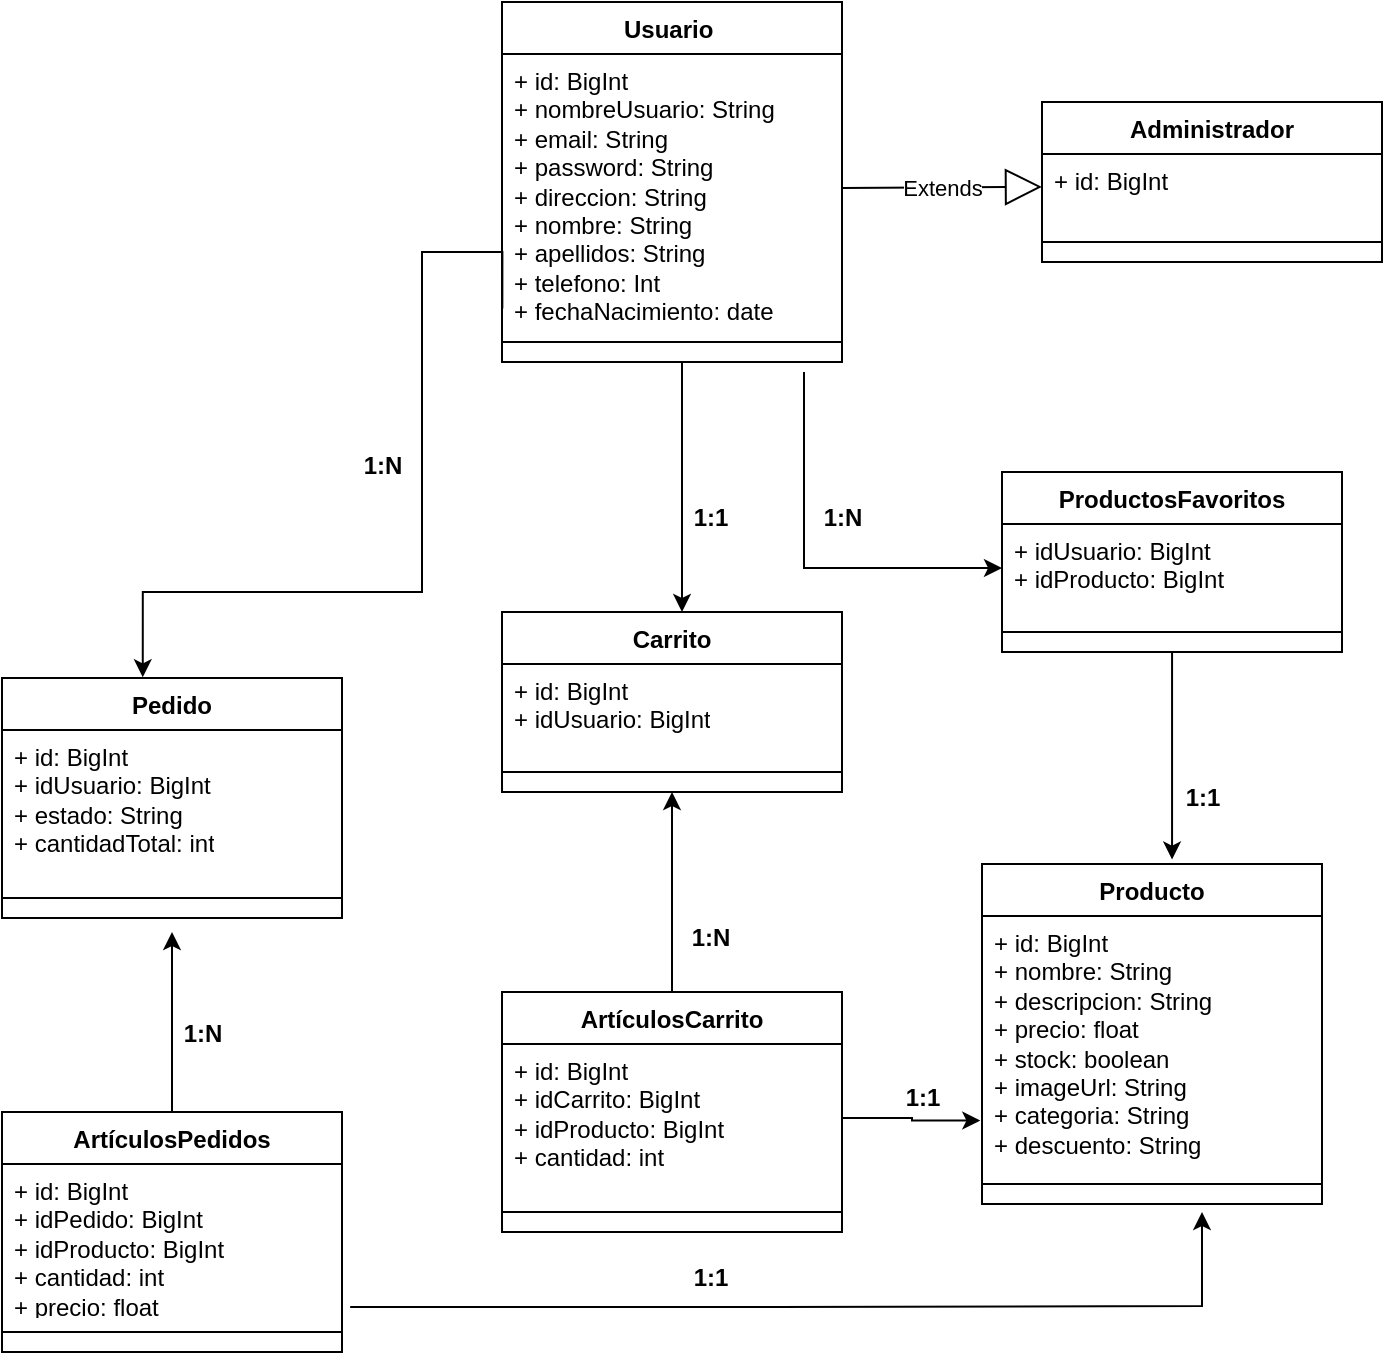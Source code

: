 <mxfile version="21.1.2" type="device">
  <diagram id="C5RBs43oDa-KdzZeNtuy" name="Page-1">
    <mxGraphModel dx="1512" dy="591" grid="1" gridSize="10" guides="1" tooltips="1" connect="1" arrows="1" fold="1" page="1" pageScale="1" pageWidth="827" pageHeight="1169" math="0" shadow="0">
      <root>
        <mxCell id="WIyWlLk6GJQsqaUBKTNV-0" />
        <mxCell id="WIyWlLk6GJQsqaUBKTNV-1" parent="WIyWlLk6GJQsqaUBKTNV-0" />
        <mxCell id="tiEbKvu741CBnpL1YOBj-60" value="" style="edgeStyle=orthogonalEdgeStyle;rounded=0;orthogonalLoop=1;jettySize=auto;html=1;" edge="1" parent="WIyWlLk6GJQsqaUBKTNV-1" source="tiEbKvu741CBnpL1YOBj-0">
          <mxGeometry relative="1" as="geometry">
            <mxPoint x="400" y="380" as="targetPoint" />
            <Array as="points">
              <mxPoint x="400" y="360" />
            </Array>
          </mxGeometry>
        </mxCell>
        <mxCell id="tiEbKvu741CBnpL1YOBj-0" value="Usuario&lt;span style=&quot;white-space: pre;&quot;&gt;	&lt;/span&gt;" style="swimlane;fontStyle=1;align=center;verticalAlign=top;childLayout=stackLayout;horizontal=1;startSize=26;horizontalStack=0;resizeParent=1;resizeParentMax=0;resizeLast=0;collapsible=1;marginBottom=0;whiteSpace=wrap;html=1;" vertex="1" parent="WIyWlLk6GJQsqaUBKTNV-1">
          <mxGeometry x="310" y="75" width="170" height="180" as="geometry" />
        </mxCell>
        <mxCell id="tiEbKvu741CBnpL1YOBj-1" value="+ id: BigInt&lt;br&gt;+ nombreUsuario: String&lt;br&gt;+ email: String&lt;br&gt;+ password: String&lt;br&gt;+ direccion: String&lt;br style=&quot;border-color: var(--border-color);&quot;&gt;+ nombre: String&lt;br style=&quot;border-color: var(--border-color);&quot;&gt;+ apellidos: String&lt;br style=&quot;border-color: var(--border-color);&quot;&gt;+ telefono: Int&lt;br style=&quot;border-color: var(--border-color);&quot;&gt;+ fechaNacimiento: date" style="text;strokeColor=none;fillColor=none;align=left;verticalAlign=top;spacingLeft=4;spacingRight=4;overflow=hidden;rotatable=0;points=[[0,0.5],[1,0.5]];portConstraint=eastwest;whiteSpace=wrap;html=1;" vertex="1" parent="tiEbKvu741CBnpL1YOBj-0">
          <mxGeometry y="26" width="170" height="134" as="geometry" />
        </mxCell>
        <mxCell id="tiEbKvu741CBnpL1YOBj-2" value="" style="line;strokeWidth=1;fillColor=none;align=left;verticalAlign=middle;spacingTop=-1;spacingLeft=3;spacingRight=3;rotatable=0;labelPosition=right;points=[];portConstraint=eastwest;strokeColor=inherit;" vertex="1" parent="tiEbKvu741CBnpL1YOBj-0">
          <mxGeometry y="160" width="170" height="20" as="geometry" />
        </mxCell>
        <mxCell id="tiEbKvu741CBnpL1YOBj-21" value="Producto" style="swimlane;fontStyle=1;align=center;verticalAlign=top;childLayout=stackLayout;horizontal=1;startSize=26;horizontalStack=0;resizeParent=1;resizeParentMax=0;resizeLast=0;collapsible=1;marginBottom=0;whiteSpace=wrap;html=1;" vertex="1" parent="WIyWlLk6GJQsqaUBKTNV-1">
          <mxGeometry x="550" y="506" width="170" height="170" as="geometry" />
        </mxCell>
        <mxCell id="tiEbKvu741CBnpL1YOBj-22" value="+ id: BigInt&lt;br&gt;+ nombre: String&lt;br&gt;+ descripcion: String&lt;br&gt;+ precio: float&lt;br&gt;+ stock: boolean&lt;br&gt;+ imageUrl: String&lt;br&gt;+ categoria: String&lt;br&gt;+ descuento: String" style="text;strokeColor=none;fillColor=none;align=left;verticalAlign=top;spacingLeft=4;spacingRight=4;overflow=hidden;rotatable=0;points=[[0,0.5],[1,0.5]];portConstraint=eastwest;whiteSpace=wrap;html=1;" vertex="1" parent="tiEbKvu741CBnpL1YOBj-21">
          <mxGeometry y="26" width="170" height="124" as="geometry" />
        </mxCell>
        <mxCell id="tiEbKvu741CBnpL1YOBj-23" value="" style="line;strokeWidth=1;fillColor=none;align=left;verticalAlign=middle;spacingTop=-1;spacingLeft=3;spacingRight=3;rotatable=0;labelPosition=right;points=[];portConstraint=eastwest;strokeColor=inherit;" vertex="1" parent="tiEbKvu741CBnpL1YOBj-21">
          <mxGeometry y="150" width="170" height="20" as="geometry" />
        </mxCell>
        <mxCell id="tiEbKvu741CBnpL1YOBj-66" value="" style="edgeStyle=orthogonalEdgeStyle;rounded=0;orthogonalLoop=1;jettySize=auto;html=1;exitX=0.5;exitY=0;exitDx=0;exitDy=0;entryX=0.5;entryY=1;entryDx=0;entryDy=0;" edge="1" parent="WIyWlLk6GJQsqaUBKTNV-1" source="tiEbKvu741CBnpL1YOBj-33" target="tiEbKvu741CBnpL1YOBj-29">
          <mxGeometry relative="1" as="geometry">
            <mxPoint x="340" y="540" as="sourcePoint" />
            <mxPoint x="395" y="520" as="targetPoint" />
            <Array as="points" />
          </mxGeometry>
        </mxCell>
        <mxCell id="tiEbKvu741CBnpL1YOBj-29" value="Carrito" style="swimlane;fontStyle=1;align=center;verticalAlign=top;childLayout=stackLayout;horizontal=1;startSize=26;horizontalStack=0;resizeParent=1;resizeParentMax=0;resizeLast=0;collapsible=1;marginBottom=0;whiteSpace=wrap;html=1;" vertex="1" parent="WIyWlLk6GJQsqaUBKTNV-1">
          <mxGeometry x="310" y="380" width="170" height="90" as="geometry" />
        </mxCell>
        <mxCell id="tiEbKvu741CBnpL1YOBj-30" value="+ id: BigInt&lt;br&gt;+ idUsuario: BigInt" style="text;strokeColor=none;fillColor=none;align=left;verticalAlign=top;spacingLeft=4;spacingRight=4;overflow=hidden;rotatable=0;points=[[0,0.5],[1,0.5]];portConstraint=eastwest;whiteSpace=wrap;html=1;" vertex="1" parent="tiEbKvu741CBnpL1YOBj-29">
          <mxGeometry y="26" width="170" height="44" as="geometry" />
        </mxCell>
        <mxCell id="tiEbKvu741CBnpL1YOBj-31" value="" style="line;strokeWidth=1;fillColor=none;align=left;verticalAlign=middle;spacingTop=-1;spacingLeft=3;spacingRight=3;rotatable=0;labelPosition=right;points=[];portConstraint=eastwest;strokeColor=inherit;" vertex="1" parent="tiEbKvu741CBnpL1YOBj-29">
          <mxGeometry y="70" width="170" height="20" as="geometry" />
        </mxCell>
        <mxCell id="tiEbKvu741CBnpL1YOBj-33" value="ArtículosCarrito" style="swimlane;fontStyle=1;align=center;verticalAlign=top;childLayout=stackLayout;horizontal=1;startSize=26;horizontalStack=0;resizeParent=1;resizeParentMax=0;resizeLast=0;collapsible=1;marginBottom=0;whiteSpace=wrap;html=1;" vertex="1" parent="WIyWlLk6GJQsqaUBKTNV-1">
          <mxGeometry x="310" y="570" width="170" height="120" as="geometry" />
        </mxCell>
        <mxCell id="tiEbKvu741CBnpL1YOBj-34" value="+ id: BigInt&lt;br&gt;+ idCarrito: BigInt&lt;br&gt;+ idProducto: BigInt&lt;br&gt;+ cantidad: int&lt;br&gt;&lt;br&gt;&amp;nbsp;" style="text;strokeColor=none;fillColor=none;align=left;verticalAlign=top;spacingLeft=4;spacingRight=4;overflow=hidden;rotatable=0;points=[[0,0.5],[1,0.5]];portConstraint=eastwest;whiteSpace=wrap;html=1;" vertex="1" parent="tiEbKvu741CBnpL1YOBj-33">
          <mxGeometry y="26" width="170" height="74" as="geometry" />
        </mxCell>
        <mxCell id="tiEbKvu741CBnpL1YOBj-35" value="" style="line;strokeWidth=1;fillColor=none;align=left;verticalAlign=middle;spacingTop=-1;spacingLeft=3;spacingRight=3;rotatable=0;labelPosition=right;points=[];portConstraint=eastwest;strokeColor=inherit;" vertex="1" parent="tiEbKvu741CBnpL1YOBj-33">
          <mxGeometry y="100" width="170" height="20" as="geometry" />
        </mxCell>
        <mxCell id="tiEbKvu741CBnpL1YOBj-38" value="Pedido" style="swimlane;fontStyle=1;align=center;verticalAlign=top;childLayout=stackLayout;horizontal=1;startSize=26;horizontalStack=0;resizeParent=1;resizeParentMax=0;resizeLast=0;collapsible=1;marginBottom=0;whiteSpace=wrap;html=1;" vertex="1" parent="WIyWlLk6GJQsqaUBKTNV-1">
          <mxGeometry x="60" y="413" width="170" height="120" as="geometry" />
        </mxCell>
        <mxCell id="tiEbKvu741CBnpL1YOBj-39" value="+ id: BigInt&lt;br&gt;+ idUsuario: BigInt&lt;br&gt;+ estado: String&lt;br&gt;+ cantidadTotal: int&lt;br&gt;&lt;br&gt;&amp;nbsp;" style="text;strokeColor=none;fillColor=none;align=left;verticalAlign=top;spacingLeft=4;spacingRight=4;overflow=hidden;rotatable=0;points=[[0,0.5],[1,0.5]];portConstraint=eastwest;whiteSpace=wrap;html=1;" vertex="1" parent="tiEbKvu741CBnpL1YOBj-38">
          <mxGeometry y="26" width="170" height="74" as="geometry" />
        </mxCell>
        <mxCell id="tiEbKvu741CBnpL1YOBj-40" value="" style="line;strokeWidth=1;fillColor=none;align=left;verticalAlign=middle;spacingTop=-1;spacingLeft=3;spacingRight=3;rotatable=0;labelPosition=right;points=[];portConstraint=eastwest;strokeColor=inherit;" vertex="1" parent="tiEbKvu741CBnpL1YOBj-38">
          <mxGeometry y="100" width="170" height="20" as="geometry" />
        </mxCell>
        <mxCell id="tiEbKvu741CBnpL1YOBj-42" value="ArtículosPedidos" style="swimlane;fontStyle=1;align=center;verticalAlign=top;childLayout=stackLayout;horizontal=1;startSize=26;horizontalStack=0;resizeParent=1;resizeParentMax=0;resizeLast=0;collapsible=1;marginBottom=0;whiteSpace=wrap;html=1;" vertex="1" parent="WIyWlLk6GJQsqaUBKTNV-1">
          <mxGeometry x="60" y="630" width="170" height="120" as="geometry" />
        </mxCell>
        <mxCell id="tiEbKvu741CBnpL1YOBj-43" value="+ id: BigInt&lt;br&gt;+ idPedido: BigInt&lt;br&gt;+ idProducto: BigInt&lt;br&gt;+ cantidad: int&lt;br&gt;+ precio: float&lt;br&gt;&amp;nbsp;" style="text;strokeColor=none;fillColor=none;align=left;verticalAlign=top;spacingLeft=4;spacingRight=4;overflow=hidden;rotatable=0;points=[[0,0.5],[1,0.5]];portConstraint=eastwest;whiteSpace=wrap;html=1;" vertex="1" parent="tiEbKvu741CBnpL1YOBj-42">
          <mxGeometry y="26" width="170" height="74" as="geometry" />
        </mxCell>
        <mxCell id="tiEbKvu741CBnpL1YOBj-44" value="" style="line;strokeWidth=1;fillColor=none;align=left;verticalAlign=middle;spacingTop=-1;spacingLeft=3;spacingRight=3;rotatable=0;labelPosition=right;points=[];portConstraint=eastwest;strokeColor=inherit;" vertex="1" parent="tiEbKvu741CBnpL1YOBj-42">
          <mxGeometry y="100" width="170" height="20" as="geometry" />
        </mxCell>
        <mxCell id="tiEbKvu741CBnpL1YOBj-73" value="" style="edgeStyle=orthogonalEdgeStyle;rounded=0;orthogonalLoop=1;jettySize=auto;html=1;entryX=0.559;entryY=-0.013;entryDx=0;entryDy=0;entryPerimeter=0;" edge="1" parent="WIyWlLk6GJQsqaUBKTNV-1" source="tiEbKvu741CBnpL1YOBj-46" target="tiEbKvu741CBnpL1YOBj-21">
          <mxGeometry relative="1" as="geometry" />
        </mxCell>
        <mxCell id="tiEbKvu741CBnpL1YOBj-46" value="ProductosFavoritos" style="swimlane;fontStyle=1;align=center;verticalAlign=top;childLayout=stackLayout;horizontal=1;startSize=26;horizontalStack=0;resizeParent=1;resizeParentMax=0;resizeLast=0;collapsible=1;marginBottom=0;whiteSpace=wrap;html=1;" vertex="1" parent="WIyWlLk6GJQsqaUBKTNV-1">
          <mxGeometry x="560" y="310" width="170" height="90" as="geometry" />
        </mxCell>
        <mxCell id="tiEbKvu741CBnpL1YOBj-47" value="+ idUsuario: BigInt&lt;br&gt;+ idProducto: BigInt" style="text;strokeColor=none;fillColor=none;align=left;verticalAlign=top;spacingLeft=4;spacingRight=4;overflow=hidden;rotatable=0;points=[[0,0.5],[1,0.5]];portConstraint=eastwest;whiteSpace=wrap;html=1;" vertex="1" parent="tiEbKvu741CBnpL1YOBj-46">
          <mxGeometry y="26" width="170" height="44" as="geometry" />
        </mxCell>
        <mxCell id="tiEbKvu741CBnpL1YOBj-48" value="" style="line;strokeWidth=1;fillColor=none;align=left;verticalAlign=middle;spacingTop=-1;spacingLeft=3;spacingRight=3;rotatable=0;labelPosition=right;points=[];portConstraint=eastwest;strokeColor=inherit;" vertex="1" parent="tiEbKvu741CBnpL1YOBj-46">
          <mxGeometry y="70" width="170" height="20" as="geometry" />
        </mxCell>
        <mxCell id="tiEbKvu741CBnpL1YOBj-61" value="1:1" style="text;align=center;fontStyle=1;verticalAlign=middle;spacingLeft=3;spacingRight=3;strokeColor=none;rotatable=0;points=[[0,0.5],[1,0.5]];portConstraint=eastwest;html=1;" vertex="1" parent="WIyWlLk6GJQsqaUBKTNV-1">
          <mxGeometry x="374" y="320" width="80" height="26" as="geometry" />
        </mxCell>
        <mxCell id="tiEbKvu741CBnpL1YOBj-63" value="1:N" style="text;align=center;fontStyle=1;verticalAlign=middle;spacingLeft=3;spacingRight=3;strokeColor=none;rotatable=0;points=[[0,0.5],[1,0.5]];portConstraint=eastwest;html=1;" vertex="1" parent="WIyWlLk6GJQsqaUBKTNV-1">
          <mxGeometry x="440" y="320" width="80" height="26" as="geometry" />
        </mxCell>
        <mxCell id="tiEbKvu741CBnpL1YOBj-67" value="1:N" style="text;align=center;fontStyle=1;verticalAlign=middle;spacingLeft=3;spacingRight=3;strokeColor=none;rotatable=0;points=[[0,0.5],[1,0.5]];portConstraint=eastwest;html=1;" vertex="1" parent="WIyWlLk6GJQsqaUBKTNV-1">
          <mxGeometry x="374" y="530" width="80" height="26" as="geometry" />
        </mxCell>
        <mxCell id="tiEbKvu741CBnpL1YOBj-69" value="1:N" style="text;align=center;fontStyle=1;verticalAlign=middle;spacingLeft=3;spacingRight=3;strokeColor=none;rotatable=0;points=[[0,0.5],[1,0.5]];portConstraint=eastwest;html=1;" vertex="1" parent="WIyWlLk6GJQsqaUBKTNV-1">
          <mxGeometry x="120" y="578" width="80" height="26" as="geometry" />
        </mxCell>
        <mxCell id="tiEbKvu741CBnpL1YOBj-72" value="" style="edgeStyle=orthogonalEdgeStyle;rounded=0;orthogonalLoop=1;jettySize=auto;html=1;entryX=0;entryY=0.5;entryDx=0;entryDy=0;" edge="1" parent="WIyWlLk6GJQsqaUBKTNV-1" target="tiEbKvu741CBnpL1YOBj-47">
          <mxGeometry relative="1" as="geometry">
            <mxPoint x="461" y="260" as="sourcePoint" />
            <mxPoint x="410" y="390" as="targetPoint" />
            <Array as="points">
              <mxPoint x="461" y="358" />
            </Array>
          </mxGeometry>
        </mxCell>
        <mxCell id="tiEbKvu741CBnpL1YOBj-74" value="1:1" style="text;align=center;fontStyle=1;verticalAlign=middle;spacingLeft=3;spacingRight=3;strokeColor=none;rotatable=0;points=[[0,0.5],[1,0.5]];portConstraint=eastwest;html=1;" vertex="1" parent="WIyWlLk6GJQsqaUBKTNV-1">
          <mxGeometry x="620" y="460" width="80" height="26" as="geometry" />
        </mxCell>
        <mxCell id="tiEbKvu741CBnpL1YOBj-77" value="" style="edgeStyle=orthogonalEdgeStyle;rounded=0;orthogonalLoop=1;jettySize=auto;html=1;exitX=0.001;exitY=0.95;exitDx=0;exitDy=0;entryX=0.414;entryY=-0.003;entryDx=0;entryDy=0;entryPerimeter=0;exitPerimeter=0;" edge="1" parent="WIyWlLk6GJQsqaUBKTNV-1" source="tiEbKvu741CBnpL1YOBj-1" target="tiEbKvu741CBnpL1YOBj-38">
          <mxGeometry relative="1" as="geometry">
            <mxPoint x="310" y="280.0" as="sourcePoint" />
            <mxPoint x="130" y="390" as="targetPoint" />
            <Array as="points">
              <mxPoint x="310" y="200" />
              <mxPoint x="270" y="200" />
              <mxPoint x="270" y="370" />
              <mxPoint x="130" y="370" />
            </Array>
          </mxGeometry>
        </mxCell>
        <mxCell id="tiEbKvu741CBnpL1YOBj-78" value="1:N" style="text;align=center;fontStyle=1;verticalAlign=middle;spacingLeft=3;spacingRight=3;strokeColor=none;rotatable=0;points=[[0,0.5],[1,0.5]];portConstraint=eastwest;html=1;" vertex="1" parent="WIyWlLk6GJQsqaUBKTNV-1">
          <mxGeometry x="210" y="294" width="80" height="26" as="geometry" />
        </mxCell>
        <mxCell id="tiEbKvu741CBnpL1YOBj-79" value="" style="edgeStyle=orthogonalEdgeStyle;rounded=0;orthogonalLoop=1;jettySize=auto;html=1;entryX=-0.005;entryY=0.825;entryDx=0;entryDy=0;entryPerimeter=0;" edge="1" parent="WIyWlLk6GJQsqaUBKTNV-1" source="tiEbKvu741CBnpL1YOBj-34" target="tiEbKvu741CBnpL1YOBj-22">
          <mxGeometry relative="1" as="geometry">
            <Array as="points">
              <mxPoint x="515" y="633" />
              <mxPoint x="515" y="634" />
            </Array>
          </mxGeometry>
        </mxCell>
        <mxCell id="tiEbKvu741CBnpL1YOBj-80" value="1:1" style="text;align=center;fontStyle=1;verticalAlign=middle;spacingLeft=3;spacingRight=3;strokeColor=none;rotatable=0;points=[[0,0.5],[1,0.5]];portConstraint=eastwest;html=1;" vertex="1" parent="WIyWlLk6GJQsqaUBKTNV-1">
          <mxGeometry x="480" y="610" width="80" height="26" as="geometry" />
        </mxCell>
        <mxCell id="tiEbKvu741CBnpL1YOBj-82" value="" style="edgeStyle=orthogonalEdgeStyle;rounded=0;orthogonalLoop=1;jettySize=auto;html=1;exitX=0.5;exitY=0;exitDx=0;exitDy=0;" edge="1" parent="WIyWlLk6GJQsqaUBKTNV-1" source="tiEbKvu741CBnpL1YOBj-42">
          <mxGeometry relative="1" as="geometry">
            <mxPoint x="200" y="610" as="sourcePoint" />
            <mxPoint x="145" y="540" as="targetPoint" />
            <Array as="points">
              <mxPoint x="145" y="550" />
              <mxPoint x="145" y="550" />
            </Array>
          </mxGeometry>
        </mxCell>
        <mxCell id="tiEbKvu741CBnpL1YOBj-84" value="" style="edgeStyle=orthogonalEdgeStyle;rounded=0;orthogonalLoop=1;jettySize=auto;html=1;exitX=1.024;exitY=0.966;exitDx=0;exitDy=0;exitPerimeter=0;" edge="1" parent="WIyWlLk6GJQsqaUBKTNV-1" source="tiEbKvu741CBnpL1YOBj-43">
          <mxGeometry relative="1" as="geometry">
            <mxPoint x="230" y="775" as="sourcePoint" />
            <mxPoint x="660" y="680" as="targetPoint" />
            <Array as="points">
              <mxPoint x="447" y="727" />
              <mxPoint x="660" y="727" />
            </Array>
          </mxGeometry>
        </mxCell>
        <mxCell id="tiEbKvu741CBnpL1YOBj-86" value="1:1" style="text;align=center;fontStyle=1;verticalAlign=middle;spacingLeft=3;spacingRight=3;strokeColor=none;rotatable=0;points=[[0,0.5],[1,0.5]];portConstraint=eastwest;html=1;" vertex="1" parent="WIyWlLk6GJQsqaUBKTNV-1">
          <mxGeometry x="374" y="700" width="80" height="26" as="geometry" />
        </mxCell>
        <mxCell id="tiEbKvu741CBnpL1YOBj-87" value="Administrador" style="swimlane;fontStyle=1;align=center;verticalAlign=top;childLayout=stackLayout;horizontal=1;startSize=26;horizontalStack=0;resizeParent=1;resizeParentMax=0;resizeLast=0;collapsible=1;marginBottom=0;whiteSpace=wrap;html=1;" vertex="1" parent="WIyWlLk6GJQsqaUBKTNV-1">
          <mxGeometry x="580" y="125" width="170" height="80" as="geometry" />
        </mxCell>
        <mxCell id="tiEbKvu741CBnpL1YOBj-88" value="+ id: BigInt&lt;br&gt;&lt;br&gt;" style="text;strokeColor=none;fillColor=none;align=left;verticalAlign=top;spacingLeft=4;spacingRight=4;overflow=hidden;rotatable=0;points=[[0,0.5],[1,0.5]];portConstraint=eastwest;whiteSpace=wrap;html=1;" vertex="1" parent="tiEbKvu741CBnpL1YOBj-87">
          <mxGeometry y="26" width="170" height="34" as="geometry" />
        </mxCell>
        <mxCell id="tiEbKvu741CBnpL1YOBj-89" value="" style="line;strokeWidth=1;fillColor=none;align=left;verticalAlign=middle;spacingTop=-1;spacingLeft=3;spacingRight=3;rotatable=0;labelPosition=right;points=[];portConstraint=eastwest;strokeColor=inherit;" vertex="1" parent="tiEbKvu741CBnpL1YOBj-87">
          <mxGeometry y="60" width="170" height="20" as="geometry" />
        </mxCell>
        <mxCell id="tiEbKvu741CBnpL1YOBj-92" value="Extends" style="endArrow=block;endSize=16;endFill=0;html=1;rounded=0;" edge="1" parent="WIyWlLk6GJQsqaUBKTNV-1">
          <mxGeometry width="160" relative="1" as="geometry">
            <mxPoint x="480" y="167.94" as="sourcePoint" />
            <mxPoint x="580" y="167.47" as="targetPoint" />
          </mxGeometry>
        </mxCell>
      </root>
    </mxGraphModel>
  </diagram>
</mxfile>

